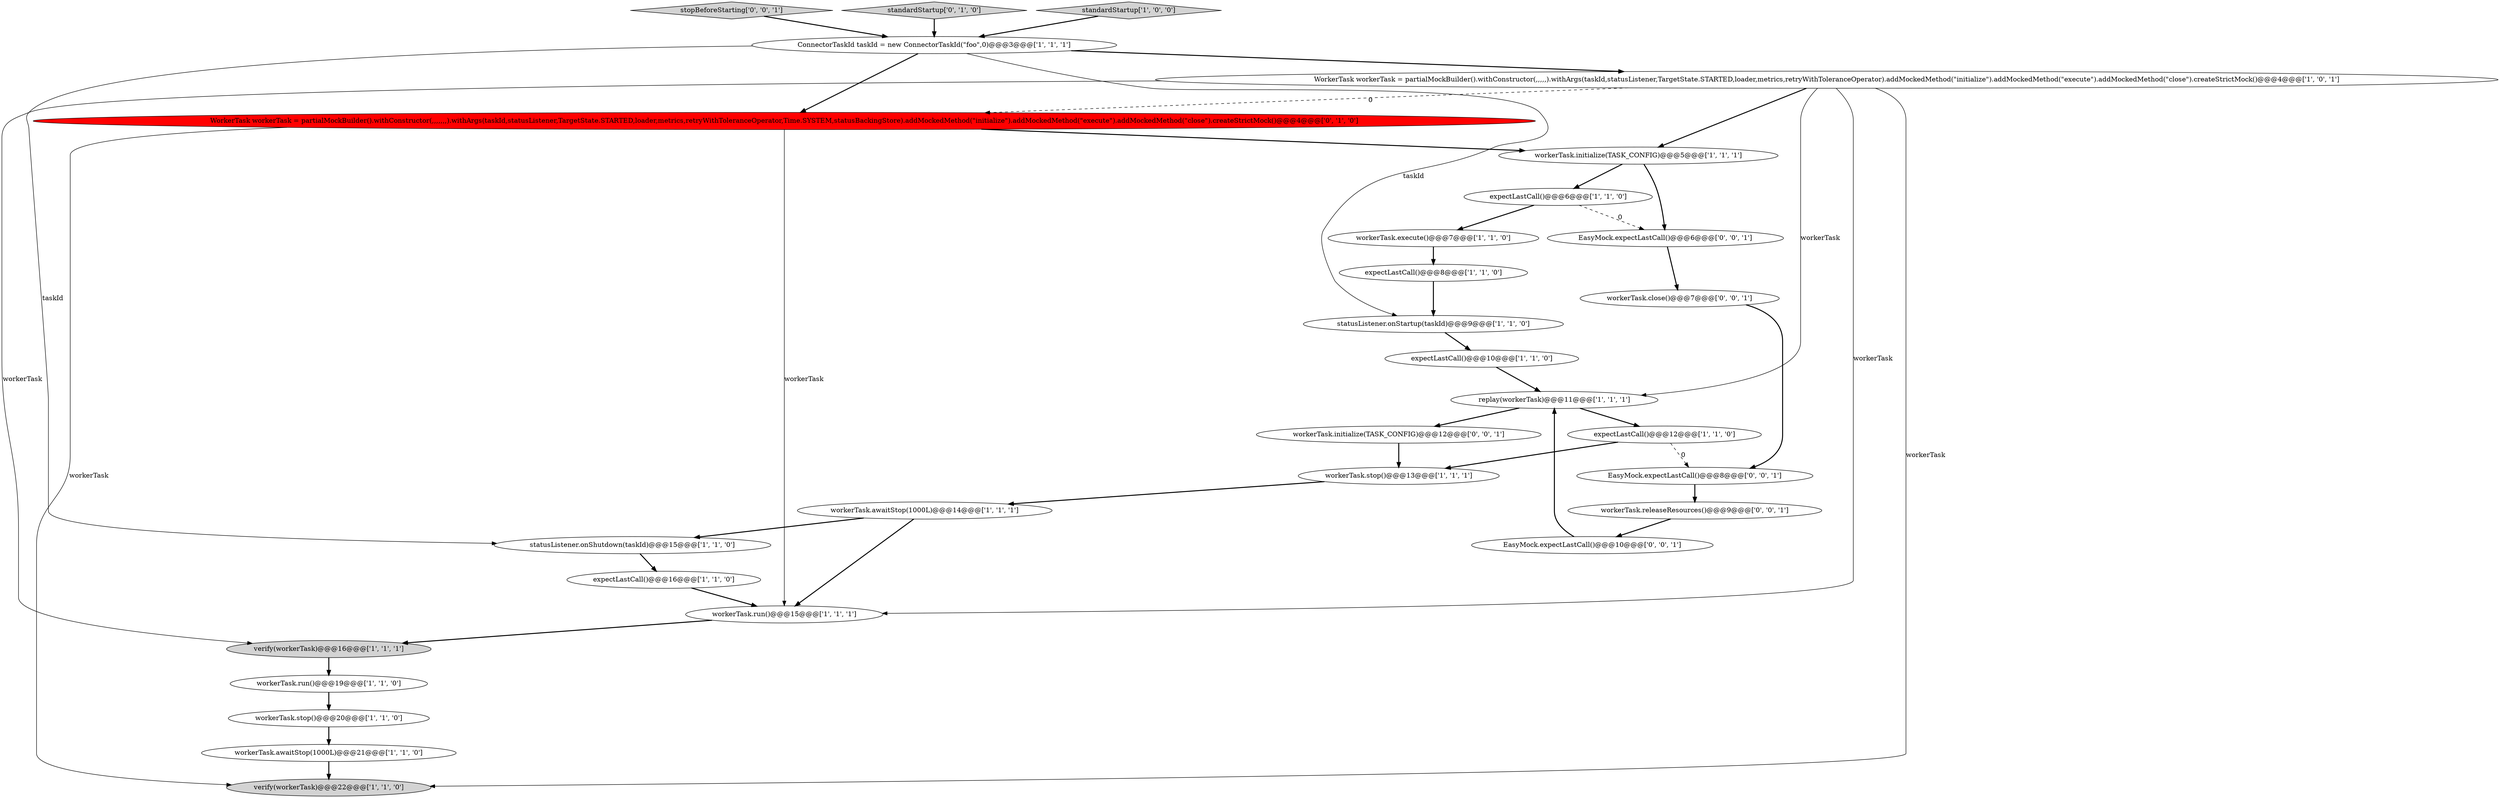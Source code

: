 digraph {
6 [style = filled, label = "workerTask.awaitStop(1000L)@@@21@@@['1', '1', '0']", fillcolor = white, shape = ellipse image = "AAA0AAABBB1BBB"];
10 [style = filled, label = "ConnectorTaskId taskId = new ConnectorTaskId(\"foo\",0)@@@3@@@['1', '1', '1']", fillcolor = white, shape = ellipse image = "AAA0AAABBB1BBB"];
20 [style = filled, label = "workerTask.initialize(TASK_CONFIG)@@@5@@@['1', '1', '1']", fillcolor = white, shape = ellipse image = "AAA0AAABBB1BBB"];
21 [style = filled, label = "WorkerTask workerTask = partialMockBuilder().withConstructor(,,,,,,,).withArgs(taskId,statusListener,TargetState.STARTED,loader,metrics,retryWithToleranceOperator,Time.SYSTEM,statusBackingStore).addMockedMethod(\"initialize\").addMockedMethod(\"execute\").addMockedMethod(\"close\").createStrictMock()@@@4@@@['0', '1', '0']", fillcolor = red, shape = ellipse image = "AAA1AAABBB2BBB"];
9 [style = filled, label = "statusListener.onShutdown(taskId)@@@15@@@['1', '1', '0']", fillcolor = white, shape = ellipse image = "AAA0AAABBB1BBB"];
5 [style = filled, label = "expectLastCall()@@@6@@@['1', '1', '0']", fillcolor = white, shape = ellipse image = "AAA0AAABBB1BBB"];
11 [style = filled, label = "workerTask.run()@@@19@@@['1', '1', '0']", fillcolor = white, shape = ellipse image = "AAA0AAABBB1BBB"];
14 [style = filled, label = "workerTask.awaitStop(1000L)@@@14@@@['1', '1', '1']", fillcolor = white, shape = ellipse image = "AAA0AAABBB1BBB"];
25 [style = filled, label = "stopBeforeStarting['0', '0', '1']", fillcolor = lightgray, shape = diamond image = "AAA0AAABBB3BBB"];
1 [style = filled, label = "expectLastCall()@@@8@@@['1', '1', '0']", fillcolor = white, shape = ellipse image = "AAA0AAABBB1BBB"];
27 [style = filled, label = "EasyMock.expectLastCall()@@@10@@@['0', '0', '1']", fillcolor = white, shape = ellipse image = "AAA0AAABBB3BBB"];
13 [style = filled, label = "verify(workerTask)@@@16@@@['1', '1', '1']", fillcolor = lightgray, shape = ellipse image = "AAA0AAABBB1BBB"];
2 [style = filled, label = "verify(workerTask)@@@22@@@['1', '1', '0']", fillcolor = lightgray, shape = ellipse image = "AAA0AAABBB1BBB"];
7 [style = filled, label = "workerTask.stop()@@@20@@@['1', '1', '0']", fillcolor = white, shape = ellipse image = "AAA0AAABBB1BBB"];
4 [style = filled, label = "WorkerTask workerTask = partialMockBuilder().withConstructor(,,,,,).withArgs(taskId,statusListener,TargetState.STARTED,loader,metrics,retryWithToleranceOperator).addMockedMethod(\"initialize\").addMockedMethod(\"execute\").addMockedMethod(\"close\").createStrictMock()@@@4@@@['1', '0', '1']", fillcolor = white, shape = ellipse image = "AAA0AAABBB1BBB"];
15 [style = filled, label = "workerTask.execute()@@@7@@@['1', '1', '0']", fillcolor = white, shape = ellipse image = "AAA0AAABBB1BBB"];
16 [style = filled, label = "replay(workerTask)@@@11@@@['1', '1', '1']", fillcolor = white, shape = ellipse image = "AAA0AAABBB1BBB"];
26 [style = filled, label = "workerTask.close()@@@7@@@['0', '0', '1']", fillcolor = white, shape = ellipse image = "AAA0AAABBB3BBB"];
3 [style = filled, label = "expectLastCall()@@@10@@@['1', '1', '0']", fillcolor = white, shape = ellipse image = "AAA0AAABBB1BBB"];
23 [style = filled, label = "workerTask.initialize(TASK_CONFIG)@@@12@@@['0', '0', '1']", fillcolor = white, shape = ellipse image = "AAA0AAABBB3BBB"];
29 [style = filled, label = "workerTask.releaseResources()@@@9@@@['0', '0', '1']", fillcolor = white, shape = ellipse image = "AAA0AAABBB3BBB"];
8 [style = filled, label = "workerTask.stop()@@@13@@@['1', '1', '1']", fillcolor = white, shape = ellipse image = "AAA0AAABBB1BBB"];
28 [style = filled, label = "EasyMock.expectLastCall()@@@6@@@['0', '0', '1']", fillcolor = white, shape = ellipse image = "AAA0AAABBB3BBB"];
22 [style = filled, label = "standardStartup['0', '1', '0']", fillcolor = lightgray, shape = diamond image = "AAA0AAABBB2BBB"];
17 [style = filled, label = "workerTask.run()@@@15@@@['1', '1', '1']", fillcolor = white, shape = ellipse image = "AAA0AAABBB1BBB"];
12 [style = filled, label = "standardStartup['1', '0', '0']", fillcolor = lightgray, shape = diamond image = "AAA0AAABBB1BBB"];
24 [style = filled, label = "EasyMock.expectLastCall()@@@8@@@['0', '0', '1']", fillcolor = white, shape = ellipse image = "AAA0AAABBB3BBB"];
0 [style = filled, label = "expectLastCall()@@@12@@@['1', '1', '0']", fillcolor = white, shape = ellipse image = "AAA0AAABBB1BBB"];
19 [style = filled, label = "expectLastCall()@@@16@@@['1', '1', '0']", fillcolor = white, shape = ellipse image = "AAA0AAABBB1BBB"];
18 [style = filled, label = "statusListener.onStartup(taskId)@@@9@@@['1', '1', '0']", fillcolor = white, shape = ellipse image = "AAA0AAABBB1BBB"];
4->13 [style = solid, label="workerTask"];
18->3 [style = bold, label=""];
16->0 [style = bold, label=""];
20->28 [style = bold, label=""];
8->14 [style = bold, label=""];
5->15 [style = bold, label=""];
28->26 [style = bold, label=""];
1->18 [style = bold, label=""];
14->17 [style = bold, label=""];
21->2 [style = solid, label="workerTask"];
24->29 [style = bold, label=""];
19->17 [style = bold, label=""];
10->21 [style = bold, label=""];
16->23 [style = bold, label=""];
3->16 [style = bold, label=""];
27->16 [style = bold, label=""];
23->8 [style = bold, label=""];
26->24 [style = bold, label=""];
10->9 [style = solid, label="taskId"];
4->16 [style = solid, label="workerTask"];
13->11 [style = bold, label=""];
4->21 [style = dashed, label="0"];
20->5 [style = bold, label=""];
6->2 [style = bold, label=""];
4->2 [style = solid, label="workerTask"];
29->27 [style = bold, label=""];
12->10 [style = bold, label=""];
5->28 [style = dashed, label="0"];
21->20 [style = bold, label=""];
7->6 [style = bold, label=""];
0->8 [style = bold, label=""];
4->20 [style = bold, label=""];
22->10 [style = bold, label=""];
10->4 [style = bold, label=""];
9->19 [style = bold, label=""];
0->24 [style = dashed, label="0"];
14->9 [style = bold, label=""];
25->10 [style = bold, label=""];
17->13 [style = bold, label=""];
4->17 [style = solid, label="workerTask"];
21->17 [style = solid, label="workerTask"];
11->7 [style = bold, label=""];
10->18 [style = solid, label="taskId"];
15->1 [style = bold, label=""];
}
